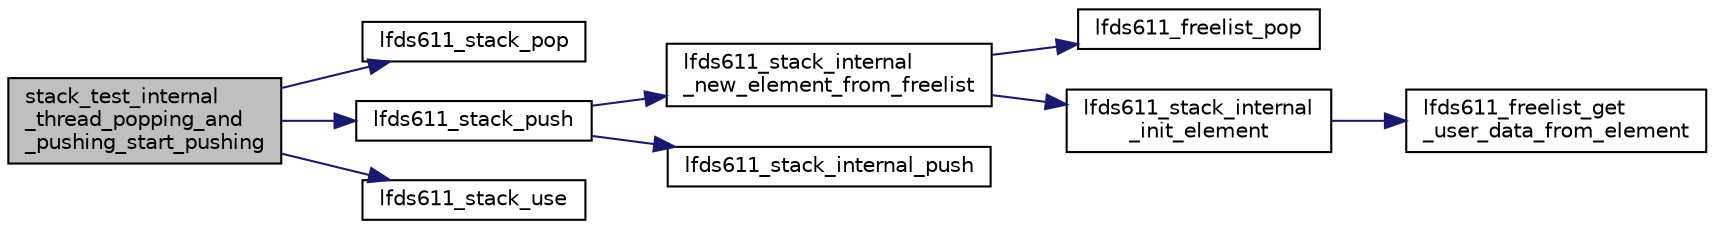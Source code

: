 digraph "stack_test_internal_thread_popping_and_pushing_start_pushing"
{
 // LATEX_PDF_SIZE
  edge [fontname="Helvetica",fontsize="10",labelfontname="Helvetica",labelfontsize="10"];
  node [fontname="Helvetica",fontsize="10",shape=record];
  rankdir="LR";
  Node1 [label="stack_test_internal\l_thread_popping_and\l_pushing_start_pushing",height=0.2,width=0.4,color="black", fillcolor="grey75", style="filled", fontcolor="black",tooltip=" "];
  Node1 -> Node2 [color="midnightblue",fontsize="10",style="solid",fontname="Helvetica"];
  Node2 [label="lfds611_stack_pop",height=0.2,width=0.4,color="black", fillcolor="white", style="filled",URL="$liblfds611_8h.html#ac106f34717f6179883fd5a9e38c145b5",tooltip=" "];
  Node1 -> Node3 [color="midnightblue",fontsize="10",style="solid",fontname="Helvetica"];
  Node3 [label="lfds611_stack_push",height=0.2,width=0.4,color="black", fillcolor="white", style="filled",URL="$liblfds611_8h.html#a4f667598eced5b46547b914117347f40",tooltip=" "];
  Node3 -> Node4 [color="midnightblue",fontsize="10",style="solid",fontname="Helvetica"];
  Node4 [label="lfds611_stack_internal\l_new_element_from_freelist",height=0.2,width=0.4,color="black", fillcolor="white", style="filled",URL="$lfds611__stack__internal_8h.html#abe2aa6b482c1dff531cebc05923e6a7a",tooltip=" "];
  Node4 -> Node5 [color="midnightblue",fontsize="10",style="solid",fontname="Helvetica"];
  Node5 [label="lfds611_freelist_pop",height=0.2,width=0.4,color="black", fillcolor="white", style="filled",URL="$liblfds611_8h.html#a553d79ea0648f758e195ff7765656c93",tooltip=" "];
  Node4 -> Node6 [color="midnightblue",fontsize="10",style="solid",fontname="Helvetica"];
  Node6 [label="lfds611_stack_internal\l_init_element",height=0.2,width=0.4,color="black", fillcolor="white", style="filled",URL="$lfds611__stack__new_8c.html#a584d5101d6afde164fde9dd8028cd575",tooltip=" "];
  Node6 -> Node7 [color="midnightblue",fontsize="10",style="solid",fontname="Helvetica"];
  Node7 [label="lfds611_freelist_get\l_user_data_from_element",height=0.2,width=0.4,color="black", fillcolor="white", style="filled",URL="$liblfds611_8h.html#a6b5836f54710e3591e4198a627423637",tooltip=" "];
  Node3 -> Node8 [color="midnightblue",fontsize="10",style="solid",fontname="Helvetica"];
  Node8 [label="lfds611_stack_internal_push",height=0.2,width=0.4,color="black", fillcolor="white", style="filled",URL="$lfds611__stack__push__pop_8c.html#acd956b484c9195f477ba05eae0faecfe",tooltip=" "];
  Node1 -> Node9 [color="midnightblue",fontsize="10",style="solid",fontname="Helvetica"];
  Node9 [label="lfds611_stack_use",height=0.2,width=0.4,color="black", fillcolor="white", style="filled",URL="$liblfds611_8h.html#a632ea75de64ccd368e3f20c9d4659a53",tooltip=" "];
}
